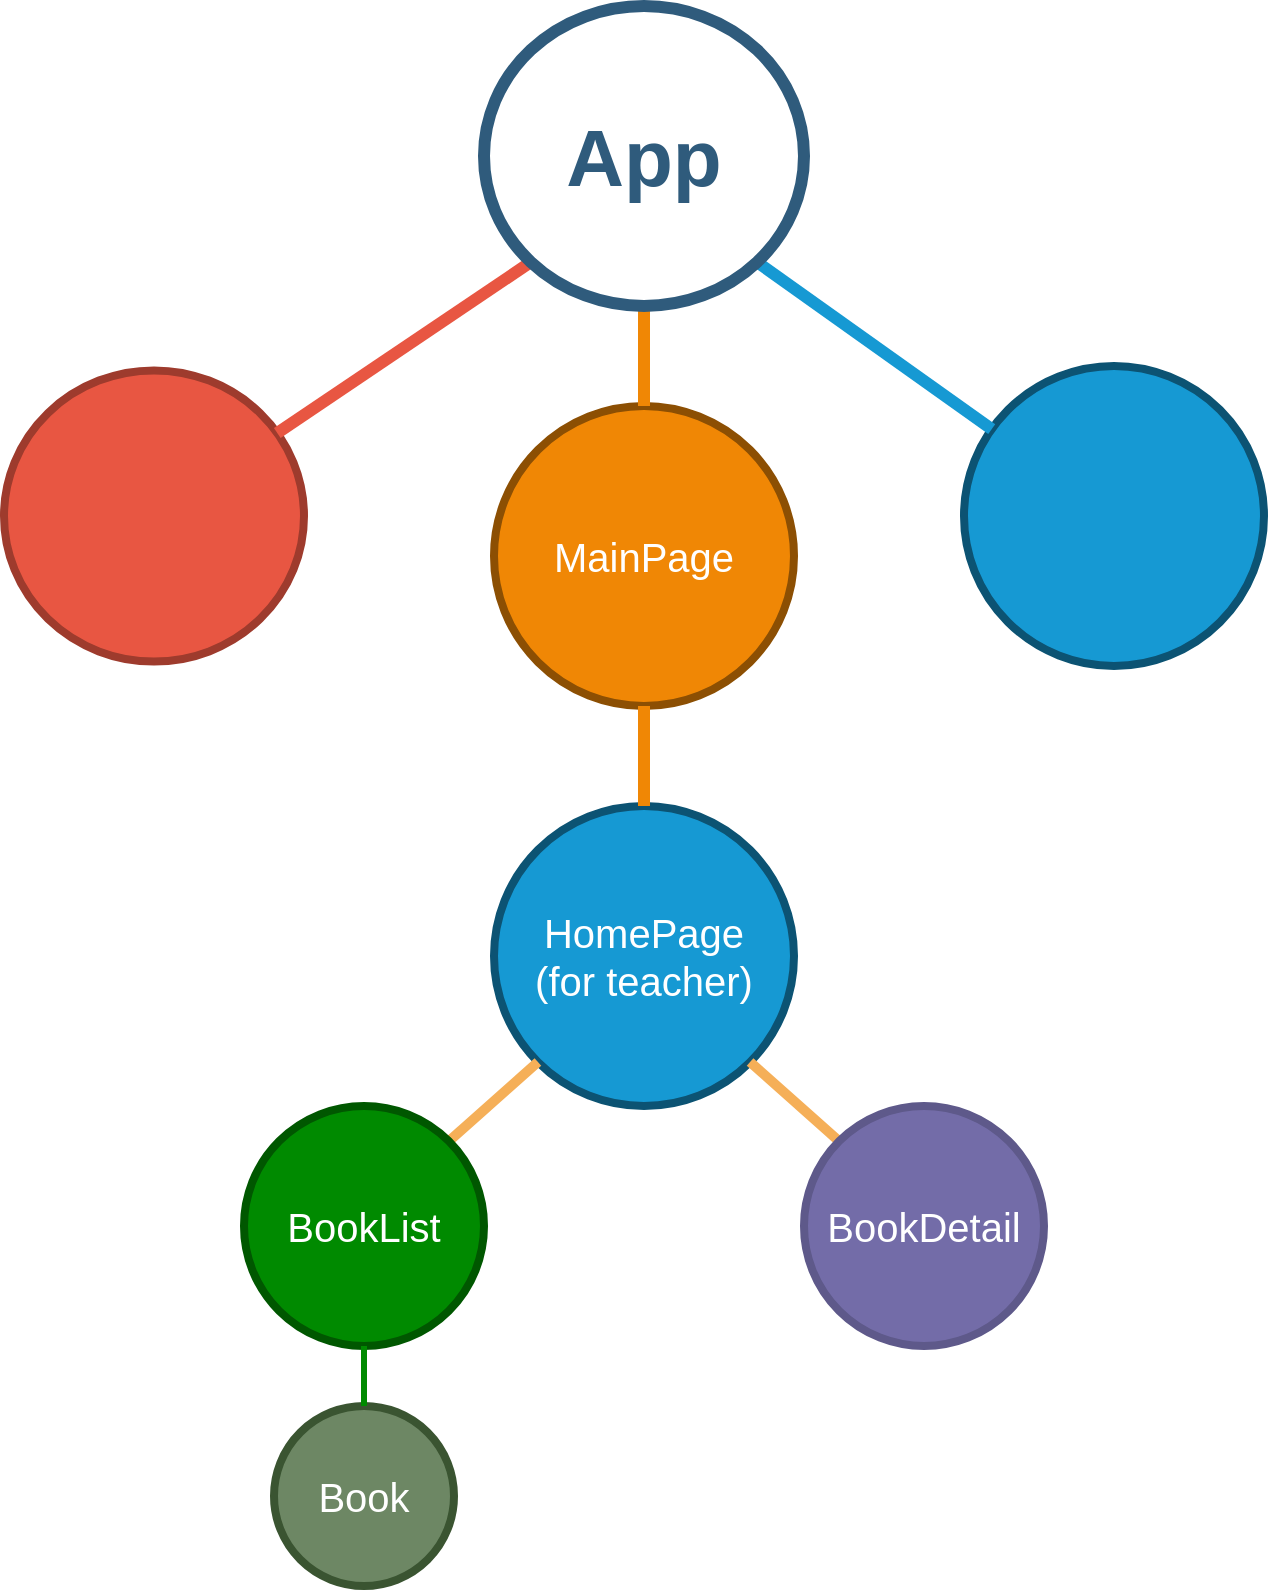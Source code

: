 <mxfile version="14.6.13" type="device"><diagram id="6a731a19-8d31-9384-78a2-239565b7b9f0" name="Page-1"><mxGraphModel dx="137" dy="640" grid="0" gridSize="10" guides="1" tooltips="1" connect="1" arrows="1" fold="1" page="1" pageScale="1" pageWidth="227" pageHeight="1169" background="#ffffff" math="0" shadow="0"><root><mxCell id="0"/><mxCell id="1" parent="0"/><mxCell id="1353" value="" style="ellipse;whiteSpace=wrap;html=1;shadow=0;fontFamily=Helvetica;fontSize=20;fontColor=#FFFFFF;align=center;strokeWidth=4;fillColor=#1699D3;strokeColor=#0C5373;" parent="1" vertex="1"><mxGeometry x="1523" y="420" width="150" height="150" as="geometry"/></mxCell><mxCell id="1355" value="MainPage" style="ellipse;whiteSpace=wrap;html=1;shadow=0;fontFamily=Helvetica;fontSize=20;fontColor=#FFFFFF;align=center;strokeWidth=4;fillColor=#F08705;strokeColor=#8C4F03;" parent="1" vertex="1"><mxGeometry x="1288" y="440" width="150" height="150" as="geometry"/></mxCell><mxCell id="1356" value="" style="ellipse;whiteSpace=wrap;html=1;shadow=0;fontFamily=Helvetica;fontSize=20;fontColor=#FFFFFF;align=center;strokeWidth=4;fillColor=#E85642;strokeColor=#9E3B2D;" parent="1" vertex="1"><mxGeometry x="1043" y="422.19" width="150" height="145.62" as="geometry"/></mxCell><mxCell id="1362" style="endArrow=none;strokeWidth=6;strokeColor=#1699D3;html=1;exitX=1;exitY=1;exitDx=0;exitDy=0;" parent="1" source="1515" target="1353" edge="1"><mxGeometry relative="1" as="geometry"><mxPoint x="1173.0" y="299.548" as="sourcePoint"/></mxGeometry></mxCell><mxCell id="1365" value="" style="edgeStyle=none;endArrow=none;strokeWidth=6;strokeColor=#F08705;html=1;" parent="1" source="1515" target="1355" edge="1"><mxGeometry x="455.5" y="-350" width="100" height="100" as="geometry"><mxPoint x="455.5" y="-250" as="sourcePoint"/><mxPoint x="555.5" y="-350" as="targetPoint"/></mxGeometry></mxCell><mxCell id="1366" value="" style="edgeStyle=none;endArrow=none;strokeWidth=6;strokeColor=#E85642;html=1;exitX=0;exitY=1;exitDx=0;exitDy=0;" parent="1" source="1515" target="1356" edge="1"><mxGeometry x="455.5" y="-350" width="100" height="100" as="geometry"><mxPoint x="455.5" y="-250" as="sourcePoint"/><mxPoint x="555.5" y="-350" as="targetPoint"/></mxGeometry></mxCell><mxCell id="1515" value="&lt;font style=&quot;font-size: 40px&quot;&gt;App&lt;/font&gt;" style="ellipse;whiteSpace=wrap;html=1;shadow=0;fontFamily=Helvetica;fontSize=30;fontColor=#2F5B7C;align=center;strokeColor=#2F5B7C;strokeWidth=6;fillColor=#FFFFFF;fontStyle=1;gradientColor=none;" parent="1" vertex="1"><mxGeometry x="1283" y="240" width="160" height="150" as="geometry"/></mxCell><mxCell id="mjoFgAAOZdF5h7VDVX5w-1515" value="HomePage&lt;br&gt;(for teacher)" style="ellipse;whiteSpace=wrap;html=1;shadow=0;fontFamily=Helvetica;fontSize=20;fontColor=#FFFFFF;align=center;strokeWidth=4;fillColor=#1699D3;strokeColor=#0C5373;" vertex="1" parent="1"><mxGeometry x="1288" y="640" width="150" height="150" as="geometry"/></mxCell><mxCell id="mjoFgAAOZdF5h7VDVX5w-1518" value="" style="edgeStyle=none;endArrow=none;strokeWidth=6;strokeColor=#F08705;html=1;" edge="1" parent="1"><mxGeometry x="455.5" y="-150" width="100" height="100" as="geometry"><mxPoint x="1363" y="590" as="sourcePoint"/><mxPoint x="1363" y="640" as="targetPoint"/></mxGeometry></mxCell><mxCell id="mjoFgAAOZdF5h7VDVX5w-1519" value="" style="edgeStyle=none;endArrow=none;strokeWidth=5;strokeColor=#F5AF58;html=1;exitX=1;exitY=1;exitDx=0;exitDy=0;entryX=0;entryY=0;entryDx=0;entryDy=0;" edge="1" parent="1" target="mjoFgAAOZdF5h7VDVX5w-1521"><mxGeometry x="393" y="-628.75" width="100" height="100" as="geometry"><mxPoint x="1416.033" y="768.033" as="sourcePoint"/><mxPoint x="1483" y="838" as="targetPoint"/></mxGeometry></mxCell><mxCell id="mjoFgAAOZdF5h7VDVX5w-1520" value="" style="edgeStyle=none;endArrow=none;strokeWidth=5;strokeColor=#F5AF58;html=1;exitX=0;exitY=1;exitDx=0;exitDy=0;entryX=1;entryY=0;entryDx=0;entryDy=0;" edge="1" parent="1" target="mjoFgAAOZdF5h7VDVX5w-1522"><mxGeometry x="393" y="-628.75" width="100" height="100" as="geometry"><mxPoint x="1309.967" y="768.033" as="sourcePoint"/><mxPoint x="1243" y="837.5" as="targetPoint"/></mxGeometry></mxCell><mxCell id="mjoFgAAOZdF5h7VDVX5w-1521" value="BookDetail" style="ellipse;whiteSpace=wrap;html=1;shadow=0;fontFamily=Helvetica;fontSize=20;fontColor=#FFFFFF;align=center;strokeWidth=4;fillColor=#736ca8;strokeColor=#5E598A;" vertex="1" parent="1"><mxGeometry x="1443" y="790" width="120" height="120" as="geometry"/></mxCell><mxCell id="mjoFgAAOZdF5h7VDVX5w-1522" value="BookList" style="ellipse;whiteSpace=wrap;html=1;shadow=0;fontFamily=Helvetica;fontSize=20;fontColor=#ffffff;align=center;strokeWidth=4;strokeColor=#005700;fillColor=#008A00;" vertex="1" parent="1"><mxGeometry x="1163" y="790" width="120" height="120" as="geometry"/></mxCell><mxCell id="mjoFgAAOZdF5h7VDVX5w-1523" value="&lt;font color=&quot;#ffffff&quot;&gt;Book&lt;/font&gt;" style="ellipse;whiteSpace=wrap;html=1;shadow=0;fontFamily=Helvetica;fontSize=20;fontColor=#ffffff;align=center;strokeWidth=4;fillColor=#6d8764;strokeColor=#3A5431;" vertex="1" parent="1"><mxGeometry x="1178" y="940" width="90" height="90" as="geometry"/></mxCell><mxCell id="mjoFgAAOZdF5h7VDVX5w-1524" value="" style="endArrow=none;html=1;strokeWidth=3;strokeColor=#008A00;entryX=0.5;entryY=1;entryDx=0;entryDy=0;exitX=0.5;exitY=0;exitDx=0;exitDy=0;" edge="1" parent="1" source="mjoFgAAOZdF5h7VDVX5w-1523" target="mjoFgAAOZdF5h7VDVX5w-1522"><mxGeometry width="50" height="50" relative="1" as="geometry"><mxPoint x="1263" y="990" as="sourcePoint"/><mxPoint x="1313" y="940" as="targetPoint"/></mxGeometry></mxCell></root></mxGraphModel></diagram></mxfile>